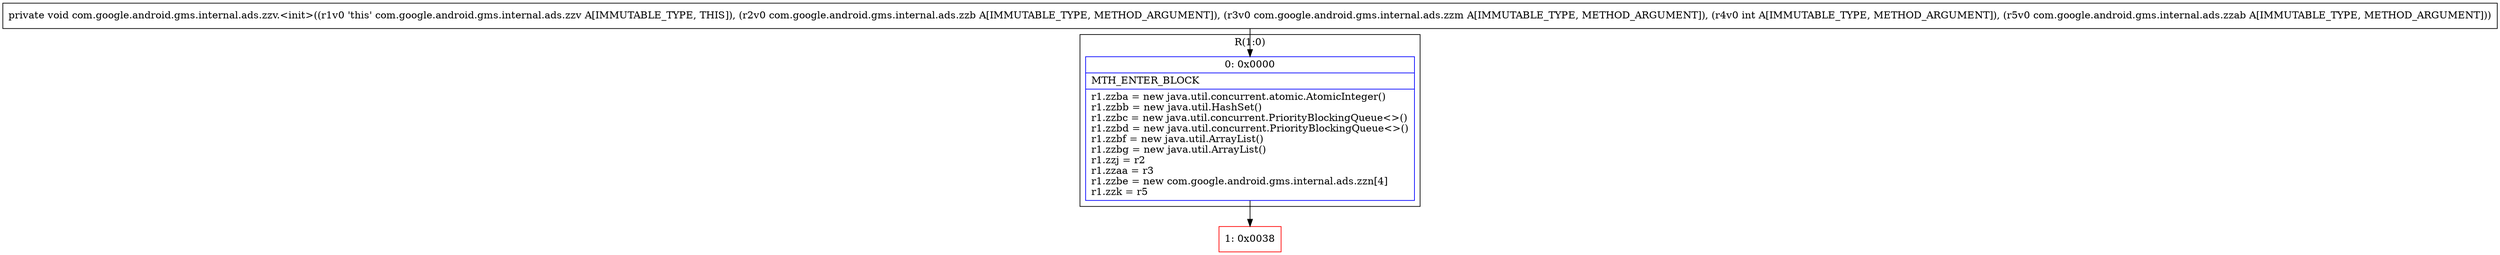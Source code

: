 digraph "CFG forcom.google.android.gms.internal.ads.zzv.\<init\>(Lcom\/google\/android\/gms\/internal\/ads\/zzb;Lcom\/google\/android\/gms\/internal\/ads\/zzm;ILcom\/google\/android\/gms\/internal\/ads\/zzab;)V" {
subgraph cluster_Region_1687625126 {
label = "R(1:0)";
node [shape=record,color=blue];
Node_0 [shape=record,label="{0\:\ 0x0000|MTH_ENTER_BLOCK\l|r1.zzba = new java.util.concurrent.atomic.AtomicInteger()\lr1.zzbb = new java.util.HashSet()\lr1.zzbc = new java.util.concurrent.PriorityBlockingQueue\<\>()\lr1.zzbd = new java.util.concurrent.PriorityBlockingQueue\<\>()\lr1.zzbf = new java.util.ArrayList()\lr1.zzbg = new java.util.ArrayList()\lr1.zzj = r2\lr1.zzaa = r3\lr1.zzbe = new com.google.android.gms.internal.ads.zzn[4]\lr1.zzk = r5\l}"];
}
Node_1 [shape=record,color=red,label="{1\:\ 0x0038}"];
MethodNode[shape=record,label="{private void com.google.android.gms.internal.ads.zzv.\<init\>((r1v0 'this' com.google.android.gms.internal.ads.zzv A[IMMUTABLE_TYPE, THIS]), (r2v0 com.google.android.gms.internal.ads.zzb A[IMMUTABLE_TYPE, METHOD_ARGUMENT]), (r3v0 com.google.android.gms.internal.ads.zzm A[IMMUTABLE_TYPE, METHOD_ARGUMENT]), (r4v0 int A[IMMUTABLE_TYPE, METHOD_ARGUMENT]), (r5v0 com.google.android.gms.internal.ads.zzab A[IMMUTABLE_TYPE, METHOD_ARGUMENT])) }"];
MethodNode -> Node_0;
Node_0 -> Node_1;
}

